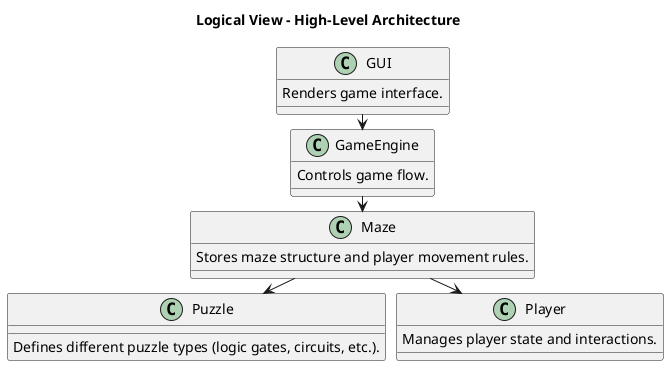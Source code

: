 @startuml LogicalView
title Logical View - High-Level Architecture
skinparam rankdir TB
skinparam nodesep 10
skinparam ranksep 15

class GUI {
  Renders game interface.
}

class GameEngine {
  Controls game flow.
}

class Maze {
  Stores maze structure and player movement rules.
}

class Puzzle {
  Defines different puzzle types (logic gates, circuits, etc.).
}

class Player {
  Manages player state and interactions.
}

GUI --> GameEngine
GameEngine --> Maze
Maze --> Puzzle
Maze --> Player

@enduml
